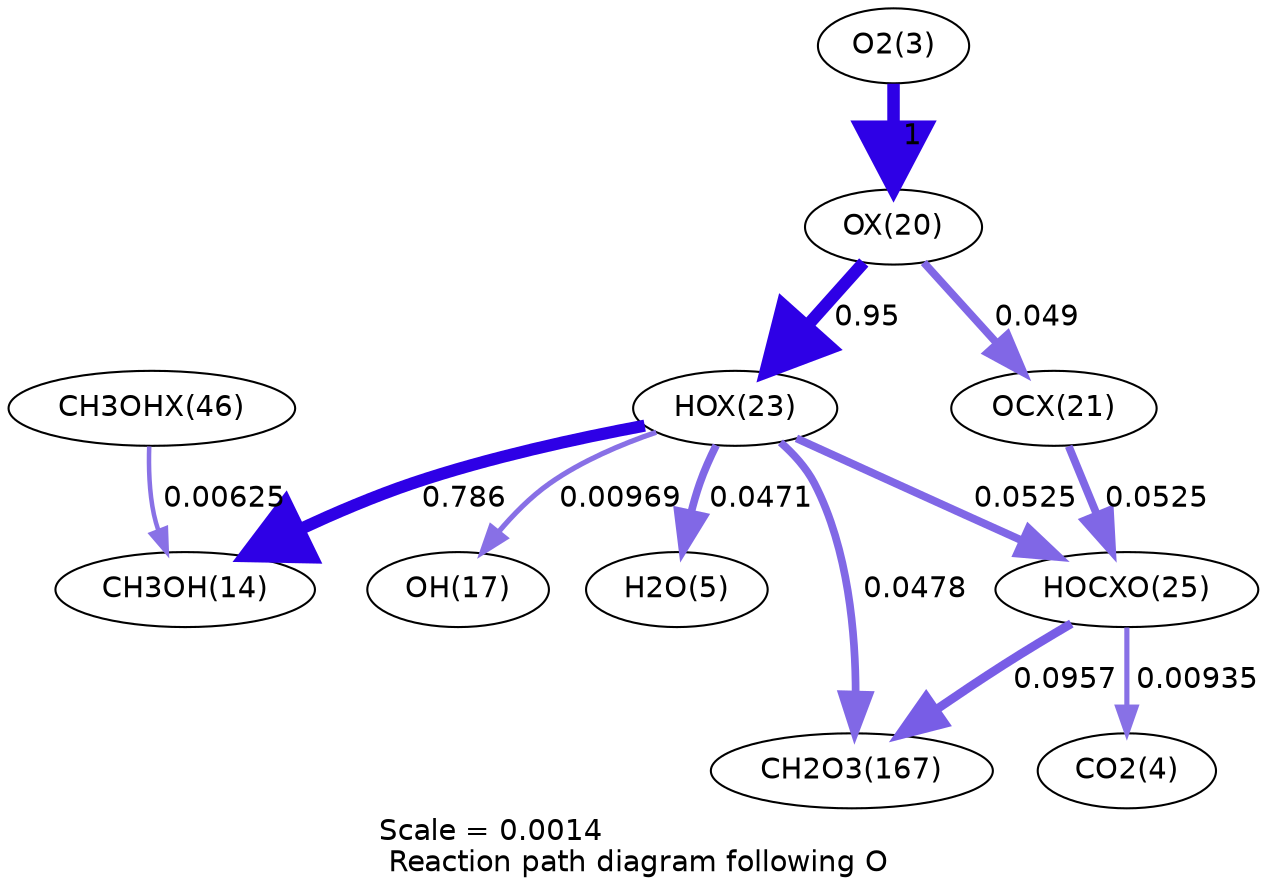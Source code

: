 digraph reaction_paths {
center=1;
s5 -> s32[fontname="Helvetica", penwidth=6, arrowsize=3, color="0.7, 1.5, 0.9"
, label=" 1"];
s32 -> s35[fontname="Helvetica", penwidth=5.96, arrowsize=2.98, color="0.7, 1.45, 0.9"
, label=" 0.95"];
s32 -> s33[fontname="Helvetica", penwidth=3.72, arrowsize=1.86, color="0.7, 0.549, 0.9"
, label=" 0.049"];
s35 -> s16[fontname="Helvetica", penwidth=5.82, arrowsize=2.91, color="0.7, 1.29, 0.9"
, label=" 0.786"];
s35 -> s19[fontname="Helvetica", penwidth=2.5, arrowsize=1.25, color="0.7, 0.51, 0.9"
, label=" 0.00969"];
s35 -> s7[fontname="Helvetica", penwidth=3.69, arrowsize=1.85, color="0.7, 0.547, 0.9"
, label=" 0.0471"];
s35 -> s37[fontname="Helvetica", penwidth=3.78, arrowsize=1.89, color="0.7, 0.552, 0.9"
, label=" 0.0525"];
s35 -> s29[fontname="Helvetica", penwidth=3.7, arrowsize=1.85, color="0.7, 0.548, 0.9"
, label=" 0.0478"];
s48 -> s16[fontname="Helvetica", penwidth=2.17, arrowsize=1.08, color="0.7, 0.506, 0.9"
, label=" 0.00625"];
s33 -> s37[fontname="Helvetica", penwidth=3.78, arrowsize=1.89, color="0.7, 0.552, 0.9"
, label=" 0.0525"];
s37 -> s6[fontname="Helvetica", penwidth=2.47, arrowsize=1.24, color="0.7, 0.509, 0.9"
, label=" 0.00935"];
s37 -> s29[fontname="Helvetica", penwidth=4.23, arrowsize=2.11, color="0.7, 0.596, 0.9"
, label=" 0.0957"];
s5 [ fontname="Helvetica", label="O2(3)"];
s6 [ fontname="Helvetica", label="CO2(4)"];
s7 [ fontname="Helvetica", label="H2O(5)"];
s16 [ fontname="Helvetica", label="CH3OH(14)"];
s19 [ fontname="Helvetica", label="OH(17)"];
s29 [ fontname="Helvetica", label="CH2O3(167)"];
s32 [ fontname="Helvetica", label="OX(20)"];
s33 [ fontname="Helvetica", label="OCX(21)"];
s35 [ fontname="Helvetica", label="HOX(23)"];
s37 [ fontname="Helvetica", label="HOCXO(25)"];
s48 [ fontname="Helvetica", label="CH3OHX(46)"];
 label = "Scale = 0.0014\l Reaction path diagram following O";
 fontname = "Helvetica";
}
